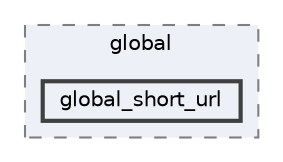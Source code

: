 digraph "resources/views/backend/site_super_admin/global/global_short_url"
{
 // LATEX_PDF_SIZE
  bgcolor="transparent";
  edge [fontname=Helvetica,fontsize=10,labelfontname=Helvetica,labelfontsize=10];
  node [fontname=Helvetica,fontsize=10,shape=box,height=0.2,width=0.4];
  compound=true
  subgraph clusterdir_6cad7f93d61968dea630f43345e5514e {
    graph [ bgcolor="#edf0f7", pencolor="grey50", label="global", fontname=Helvetica,fontsize=10 style="filled,dashed", URL="dir_6cad7f93d61968dea630f43345e5514e.html",tooltip=""]
  dir_5dc772453e988c11275e91bdae530fc0 [label="global_short_url", fillcolor="#edf0f7", color="grey25", style="filled,bold", URL="dir_5dc772453e988c11275e91bdae530fc0.html",tooltip=""];
  }
}
